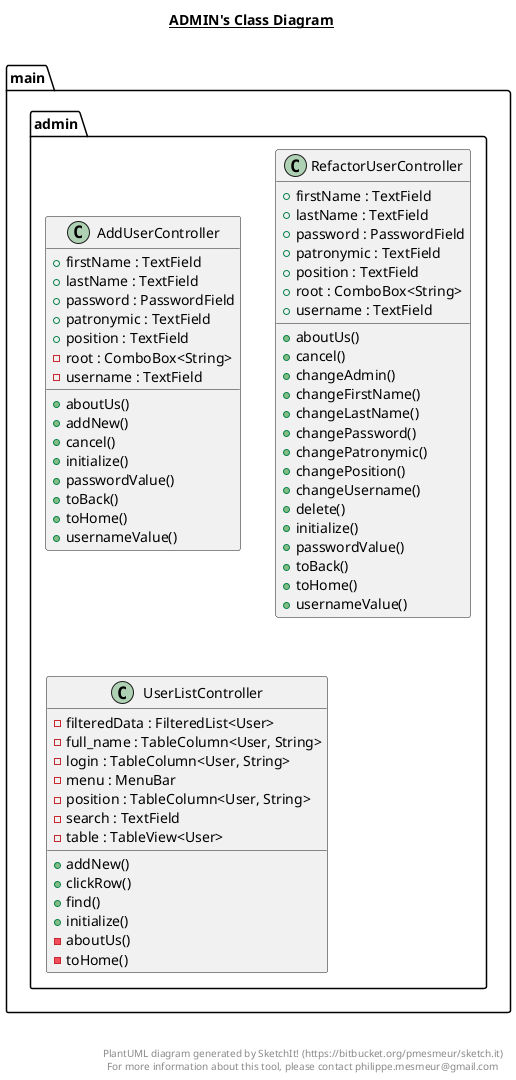 @startuml

title __ADMIN's Class Diagram__\n

  namespace main {
    namespace admin {
      class main.admin.AddUserController {
          + firstName : TextField
          + lastName : TextField
          + password : PasswordField
          + patronymic : TextField
          + position : TextField
          - root : ComboBox<String>
          - username : TextField
          + aboutUs()
          + addNew()
          + cancel()
          + initialize()
          + passwordValue()
          + toBack()
          + toHome()
          + usernameValue()
      }
    }
  }
  

  namespace main {
    namespace admin {
      class main.admin.RefactorUserController {
          + firstName : TextField
          + lastName : TextField
          + password : PasswordField
          + patronymic : TextField
          + position : TextField
          + root : ComboBox<String>
          + username : TextField
          + aboutUs()
          + cancel()
          + changeAdmin()
          + changeFirstName()
          + changeLastName()
          + changePassword()
          + changePatronymic()
          + changePosition()
          + changeUsername()
          + delete()
          + initialize()
          + passwordValue()
          + toBack()
          + toHome()
          + usernameValue()
      }
    }
  }
  

  namespace main {
    namespace admin {
      class main.admin.UserListController {
          - filteredData : FilteredList<User>
          - full_name : TableColumn<User, String>
          - login : TableColumn<User, String>
          - menu : MenuBar
          - position : TableColumn<User, String>
          - search : TextField
          - table : TableView<User>
          + addNew()
          + clickRow()
          + find()
          + initialize()
          - aboutUs()
          - toHome()
      }
    }
  }
  



right footer


PlantUML diagram generated by SketchIt! (https://bitbucket.org/pmesmeur/sketch.it)
For more information about this tool, please contact philippe.mesmeur@gmail.com
endfooter

@enduml
